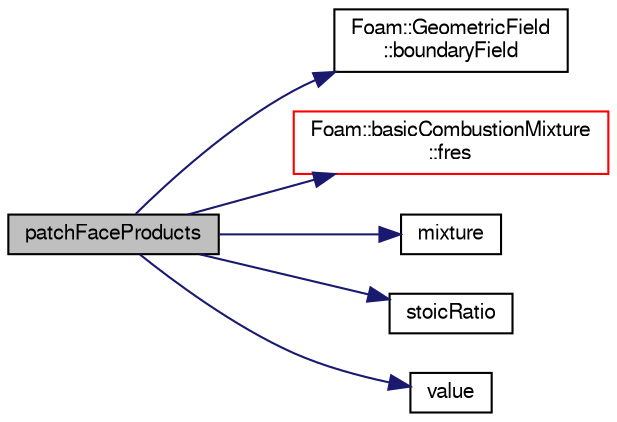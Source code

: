digraph "patchFaceProducts"
{
  bgcolor="transparent";
  edge [fontname="FreeSans",fontsize="10",labelfontname="FreeSans",labelfontsize="10"];
  node [fontname="FreeSans",fontsize="10",shape=record];
  rankdir="LR";
  Node1 [label="patchFaceProducts",height=0.2,width=0.4,color="black", fillcolor="grey75", style="filled" fontcolor="black"];
  Node1 -> Node2 [color="midnightblue",fontsize="10",style="solid",fontname="FreeSans"];
  Node2 [label="Foam::GeometricField\l::boundaryField",height=0.2,width=0.4,color="black",URL="$a00896.html#a3c6c1a789b48ea0c5e8bff64f9c14f2d",tooltip="Return reference to GeometricBoundaryField. "];
  Node1 -> Node3 [color="midnightblue",fontsize="10",style="solid",fontname="FreeSans"];
  Node3 [label="Foam::basicCombustionMixture\l::fres",height=0.2,width=0.4,color="red",URL="$a00094.html#a64da3bf783c9e589a011da5d93b9532c"];
  Node1 -> Node4 [color="midnightblue",fontsize="10",style="solid",fontname="FreeSans"];
  Node4 [label="mixture",height=0.2,width=0.4,color="black",URL="$a02726.html#af49322bb2cb657ad506ccfc75cfe2ff6"];
  Node1 -> Node5 [color="midnightblue",fontsize="10",style="solid",fontname="FreeSans"];
  Node5 [label="stoicRatio",height=0.2,width=0.4,color="black",URL="$a02726.html#a76ab13e6149a8ac8dfa2d298f03a7ce5"];
  Node1 -> Node6 [color="midnightblue",fontsize="10",style="solid",fontname="FreeSans"];
  Node6 [label="value",height=0.2,width=0.4,color="black",URL="$a04591.html#a7f851d6ccb9cf41e28285ce3b75e11df"];
}
